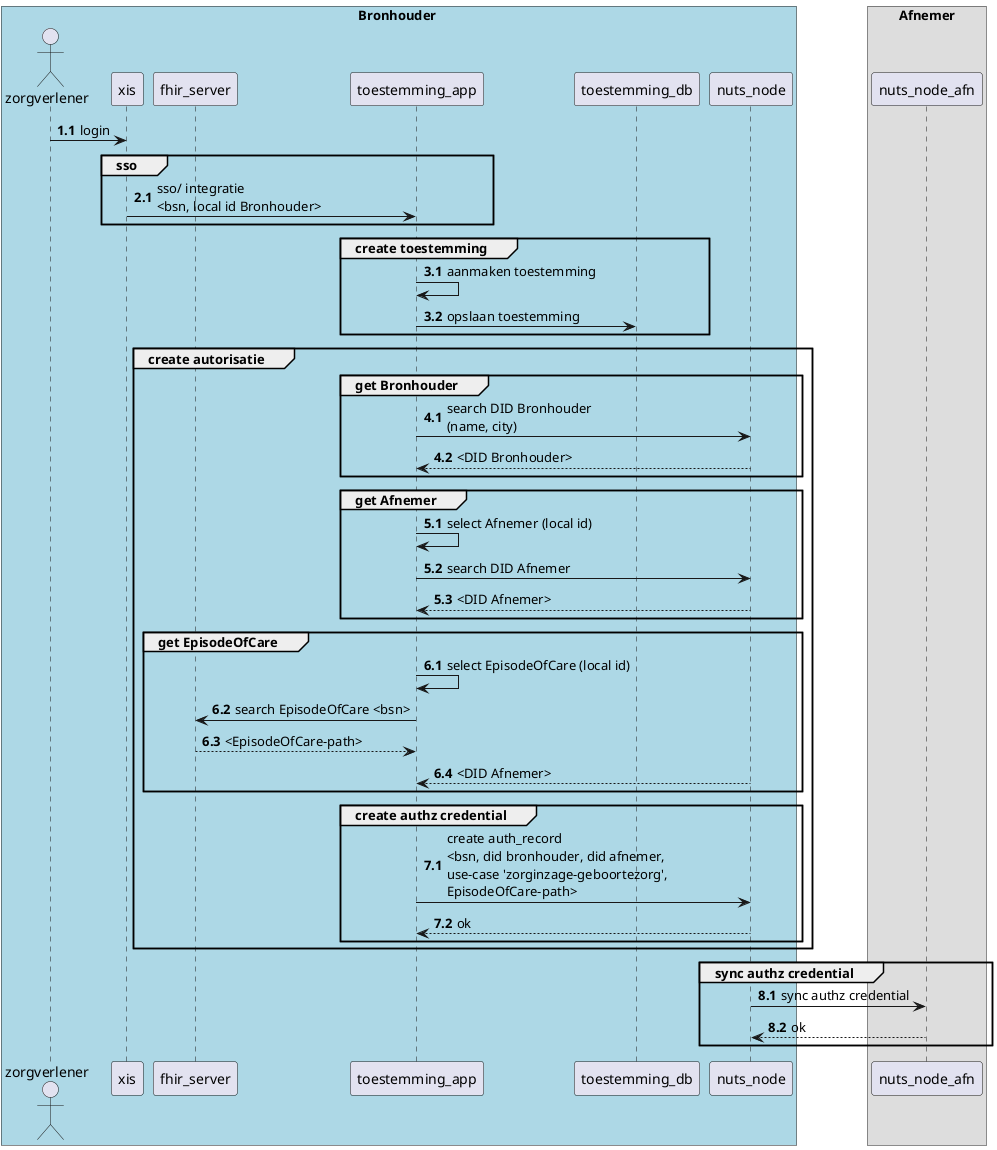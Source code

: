 @startuml
autonumber 1.1
box Bronhouder #lightblue
  actor zorgverlener 
  participant xis
  participant fhir_server as fhir
  participant toestemming_app as toes
  participant toestemming_db as toes_db
  participant nuts_node as nuts
end box
box Afnemer
  participant nuts_node_afn as nuts_afn
end box
zorgverlener -> xis: login

group sso
  autonumber inc a
  xis -> toes: sso/ integratie \n<bsn, local id Bronhouder>
end group

group create toestemming
  autonumber inc a
  toes -> toes: aanmaken toestemming
  toes -> toes_db: opslaan toestemming
end group

group create autorisatie
  group get Bronhouder
    autonumber inc a
    toes -> nuts: search DID Bronhouder \n(name, city)
    nuts --> toes: <DID Bronhouder>
  end group

  group get Afnemer
    autonumber inc a
    toes -> toes: select Afnemer (local id)
    toes -> nuts: search DID Afnemer
    nuts --> toes: <DID Afnemer>
  end group

  group get EpisodeOfCare
    autonumber inc a
    toes -> toes: select EpisodeOfCare (local id)
    toes -> fhir: search EpisodeOfCare <bsn>
    fhir --> toes: <EpisodeOfCare-path>
    nuts --> toes: <DID Afnemer>
  end group

  group create authz credential
    autonumber inc a
    toes -> nuts: create auth_record \n<bsn, did bronhouder, did afnemer, \nuse-case 'zorginzage-geboortezorg', \nEpisodeOfCare-path>
    nuts --> toes: ok
  end group
end group

group sync authz credential
  autonumber inc a
  nuts -> nuts_afn: sync authz credential
  nuts_afn --> nuts: ok
end group
@enduml
